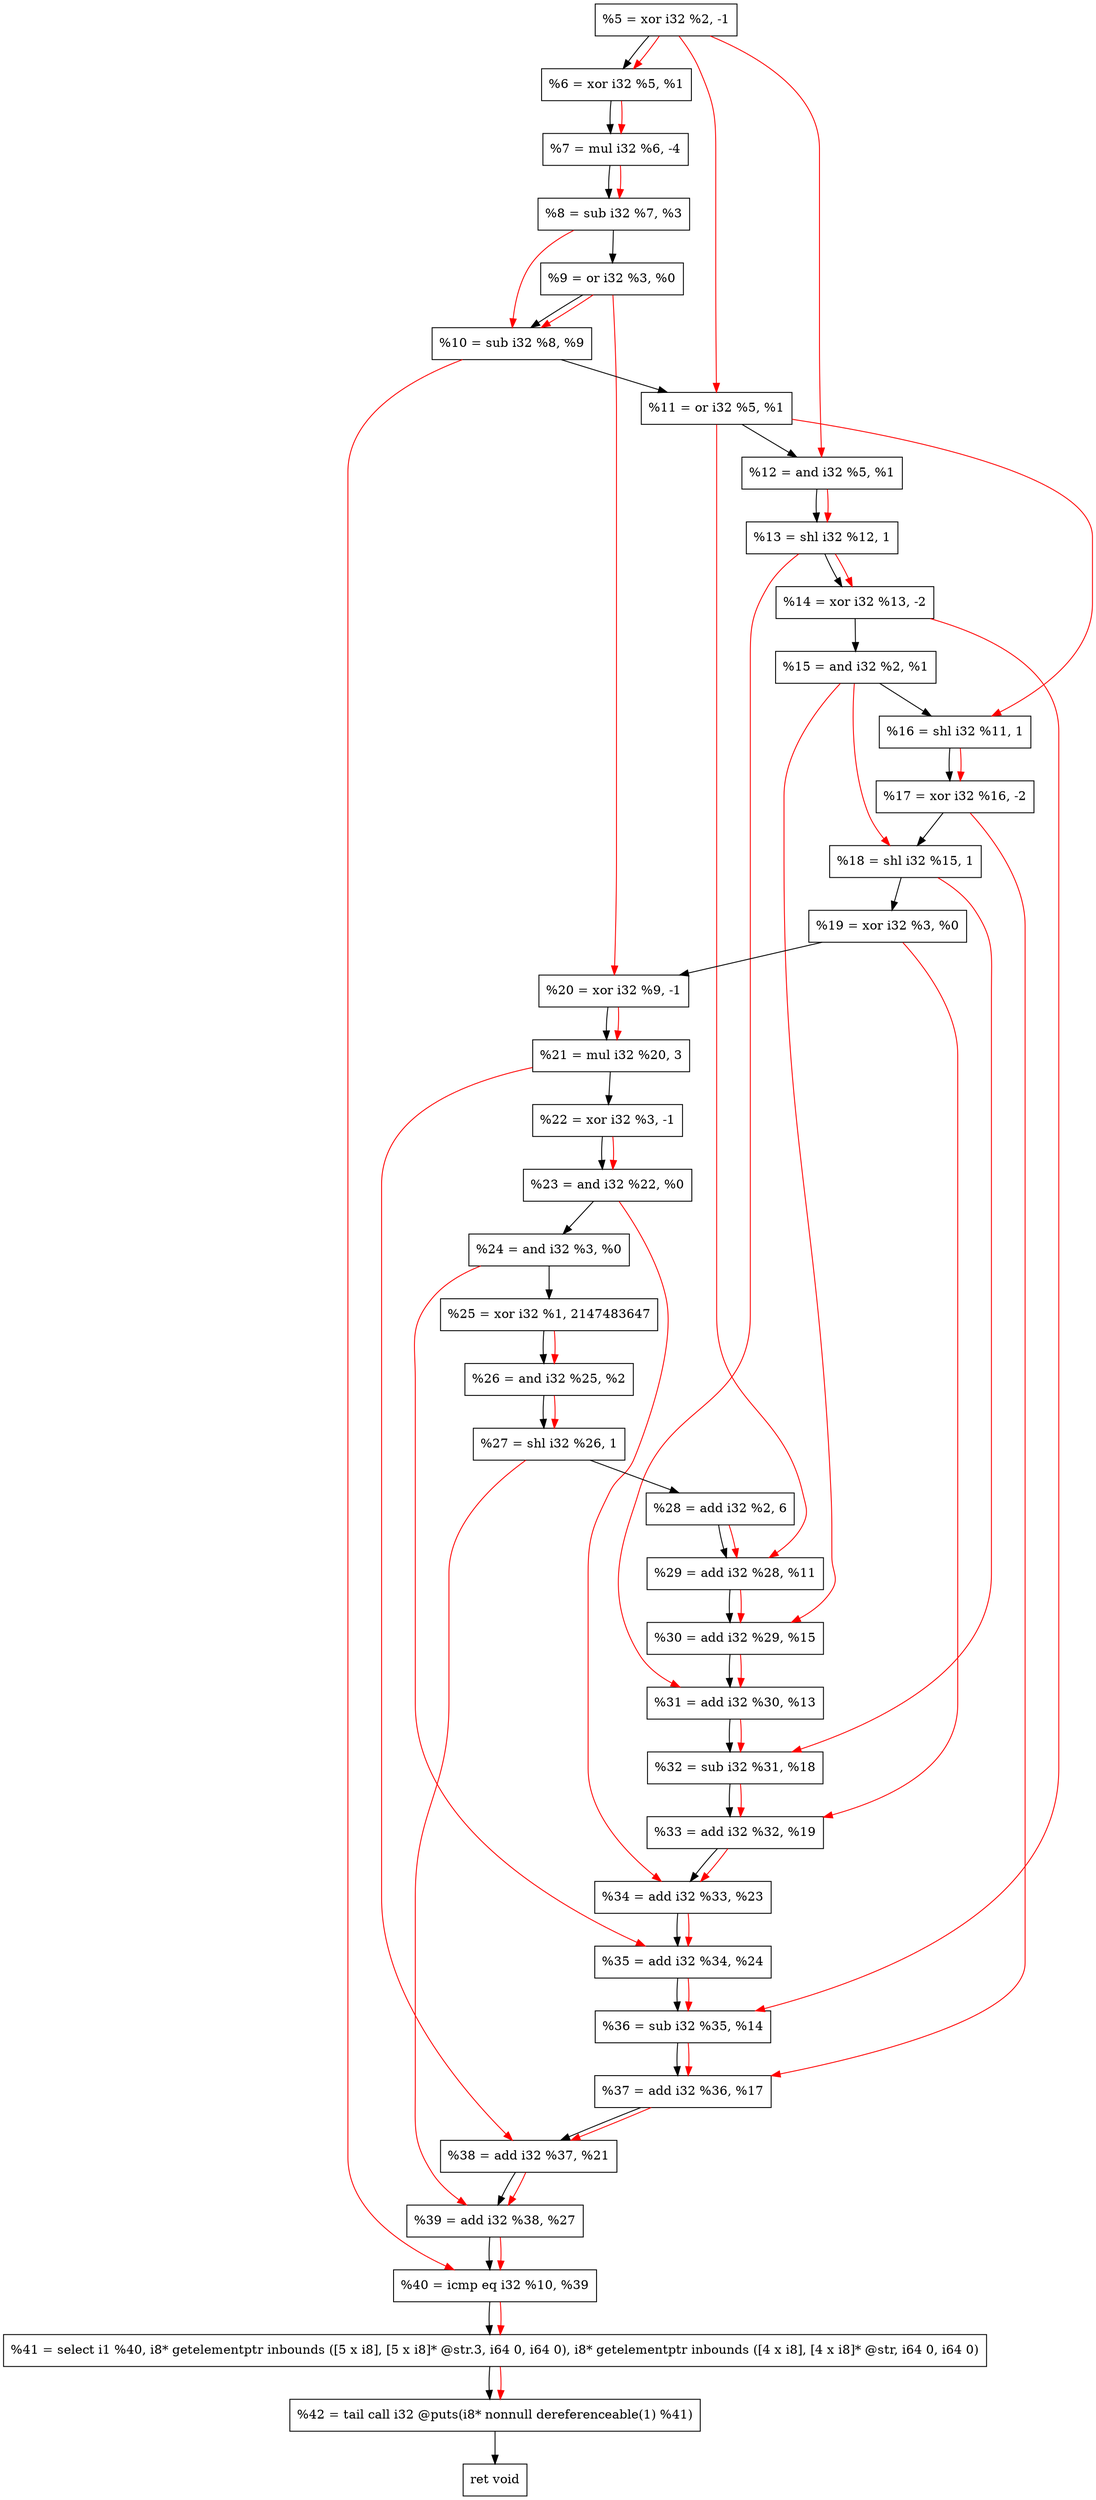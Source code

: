 digraph "DFG for'crackme' function" {
	Node0x65f070[shape=record, label="  %5 = xor i32 %2, -1"];
	Node0x65f0e0[shape=record, label="  %6 = xor i32 %5, %1"];
	Node0x65f180[shape=record, label="  %7 = mul i32 %6, -4"];
	Node0x65f1f0[shape=record, label="  %8 = sub i32 %7, %3"];
	Node0x65f260[shape=record, label="  %9 = or i32 %3, %0"];
	Node0x65f2d0[shape=record, label="  %10 = sub i32 %8, %9"];
	Node0x65f340[shape=record, label="  %11 = or i32 %5, %1"];
	Node0x65f3b0[shape=record, label="  %12 = and i32 %5, %1"];
	Node0x65f450[shape=record, label="  %13 = shl i32 %12, 1"];
	Node0x65f4f0[shape=record, label="  %14 = xor i32 %13, -2"];
	Node0x65f560[shape=record, label="  %15 = and i32 %2, %1"];
	Node0x65f5d0[shape=record, label="  %16 = shl i32 %11, 1"];
	Node0x65f640[shape=record, label="  %17 = xor i32 %16, -2"];
	Node0x65f6b0[shape=record, label="  %18 = shl i32 %15, 1"];
	Node0x65f720[shape=record, label="  %19 = xor i32 %3, %0"];
	Node0x65f790[shape=record, label="  %20 = xor i32 %9, -1"];
	Node0x65f830[shape=record, label="  %21 = mul i32 %20, 3"];
	Node0x65f8a0[shape=record, label="  %22 = xor i32 %3, -1"];
	Node0x65f910[shape=record, label="  %23 = and i32 %22, %0"];
	Node0x65f980[shape=record, label="  %24 = and i32 %3, %0"];
	Node0x65fa20[shape=record, label="  %25 = xor i32 %1, 2147483647"];
	Node0x65fa90[shape=record, label="  %26 = and i32 %25, %2"];
	Node0x65fb00[shape=record, label="  %27 = shl i32 %26, 1"];
	Node0x65fba0[shape=record, label="  %28 = add i32 %2, 6"];
	Node0x65fc10[shape=record, label="  %29 = add i32 %28, %11"];
	Node0x65fc80[shape=record, label="  %30 = add i32 %29, %15"];
	Node0x65fcf0[shape=record, label="  %31 = add i32 %30, %13"];
	Node0x65fd60[shape=record, label="  %32 = sub i32 %31, %18"];
	Node0x65ffe0[shape=record, label="  %33 = add i32 %32, %19"];
	Node0x660050[shape=record, label="  %34 = add i32 %33, %23"];
	Node0x6600c0[shape=record, label="  %35 = add i32 %34, %24"];
	Node0x660130[shape=record, label="  %36 = sub i32 %35, %14"];
	Node0x6601a0[shape=record, label="  %37 = add i32 %36, %17"];
	Node0x660210[shape=record, label="  %38 = add i32 %37, %21"];
	Node0x660280[shape=record, label="  %39 = add i32 %38, %27"];
	Node0x6602f0[shape=record, label="  %40 = icmp eq i32 %10, %39"];
	Node0x5ff268[shape=record, label="  %41 = select i1 %40, i8* getelementptr inbounds ([5 x i8], [5 x i8]* @str.3, i64 0, i64 0), i8* getelementptr inbounds ([4 x i8], [4 x i8]* @str, i64 0, i64 0)"];
	Node0x660790[shape=record, label="  %42 = tail call i32 @puts(i8* nonnull dereferenceable(1) %41)"];
	Node0x6607e0[shape=record, label="  ret void"];
	Node0x65f070 -> Node0x65f0e0;
	Node0x65f0e0 -> Node0x65f180;
	Node0x65f180 -> Node0x65f1f0;
	Node0x65f1f0 -> Node0x65f260;
	Node0x65f260 -> Node0x65f2d0;
	Node0x65f2d0 -> Node0x65f340;
	Node0x65f340 -> Node0x65f3b0;
	Node0x65f3b0 -> Node0x65f450;
	Node0x65f450 -> Node0x65f4f0;
	Node0x65f4f0 -> Node0x65f560;
	Node0x65f560 -> Node0x65f5d0;
	Node0x65f5d0 -> Node0x65f640;
	Node0x65f640 -> Node0x65f6b0;
	Node0x65f6b0 -> Node0x65f720;
	Node0x65f720 -> Node0x65f790;
	Node0x65f790 -> Node0x65f830;
	Node0x65f830 -> Node0x65f8a0;
	Node0x65f8a0 -> Node0x65f910;
	Node0x65f910 -> Node0x65f980;
	Node0x65f980 -> Node0x65fa20;
	Node0x65fa20 -> Node0x65fa90;
	Node0x65fa90 -> Node0x65fb00;
	Node0x65fb00 -> Node0x65fba0;
	Node0x65fba0 -> Node0x65fc10;
	Node0x65fc10 -> Node0x65fc80;
	Node0x65fc80 -> Node0x65fcf0;
	Node0x65fcf0 -> Node0x65fd60;
	Node0x65fd60 -> Node0x65ffe0;
	Node0x65ffe0 -> Node0x660050;
	Node0x660050 -> Node0x6600c0;
	Node0x6600c0 -> Node0x660130;
	Node0x660130 -> Node0x6601a0;
	Node0x6601a0 -> Node0x660210;
	Node0x660210 -> Node0x660280;
	Node0x660280 -> Node0x6602f0;
	Node0x6602f0 -> Node0x5ff268;
	Node0x5ff268 -> Node0x660790;
	Node0x660790 -> Node0x6607e0;
edge [color=red]
	Node0x65f070 -> Node0x65f0e0;
	Node0x65f0e0 -> Node0x65f180;
	Node0x65f180 -> Node0x65f1f0;
	Node0x65f1f0 -> Node0x65f2d0;
	Node0x65f260 -> Node0x65f2d0;
	Node0x65f070 -> Node0x65f340;
	Node0x65f070 -> Node0x65f3b0;
	Node0x65f3b0 -> Node0x65f450;
	Node0x65f450 -> Node0x65f4f0;
	Node0x65f340 -> Node0x65f5d0;
	Node0x65f5d0 -> Node0x65f640;
	Node0x65f560 -> Node0x65f6b0;
	Node0x65f260 -> Node0x65f790;
	Node0x65f790 -> Node0x65f830;
	Node0x65f8a0 -> Node0x65f910;
	Node0x65fa20 -> Node0x65fa90;
	Node0x65fa90 -> Node0x65fb00;
	Node0x65fba0 -> Node0x65fc10;
	Node0x65f340 -> Node0x65fc10;
	Node0x65fc10 -> Node0x65fc80;
	Node0x65f560 -> Node0x65fc80;
	Node0x65fc80 -> Node0x65fcf0;
	Node0x65f450 -> Node0x65fcf0;
	Node0x65fcf0 -> Node0x65fd60;
	Node0x65f6b0 -> Node0x65fd60;
	Node0x65fd60 -> Node0x65ffe0;
	Node0x65f720 -> Node0x65ffe0;
	Node0x65ffe0 -> Node0x660050;
	Node0x65f910 -> Node0x660050;
	Node0x660050 -> Node0x6600c0;
	Node0x65f980 -> Node0x6600c0;
	Node0x6600c0 -> Node0x660130;
	Node0x65f4f0 -> Node0x660130;
	Node0x660130 -> Node0x6601a0;
	Node0x65f640 -> Node0x6601a0;
	Node0x6601a0 -> Node0x660210;
	Node0x65f830 -> Node0x660210;
	Node0x660210 -> Node0x660280;
	Node0x65fb00 -> Node0x660280;
	Node0x65f2d0 -> Node0x6602f0;
	Node0x660280 -> Node0x6602f0;
	Node0x6602f0 -> Node0x5ff268;
	Node0x5ff268 -> Node0x660790;
}
